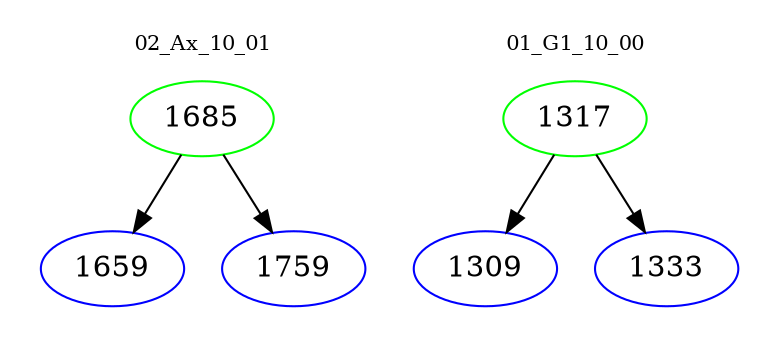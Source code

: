 digraph{
subgraph cluster_0 {
color = white
label = "02_Ax_10_01";
fontsize=10;
T0_1685 [label="1685", color="green"]
T0_1685 -> T0_1659 [color="black"]
T0_1659 [label="1659", color="blue"]
T0_1685 -> T0_1759 [color="black"]
T0_1759 [label="1759", color="blue"]
}
subgraph cluster_1 {
color = white
label = "01_G1_10_00";
fontsize=10;
T1_1317 [label="1317", color="green"]
T1_1317 -> T1_1309 [color="black"]
T1_1309 [label="1309", color="blue"]
T1_1317 -> T1_1333 [color="black"]
T1_1333 [label="1333", color="blue"]
}
}
